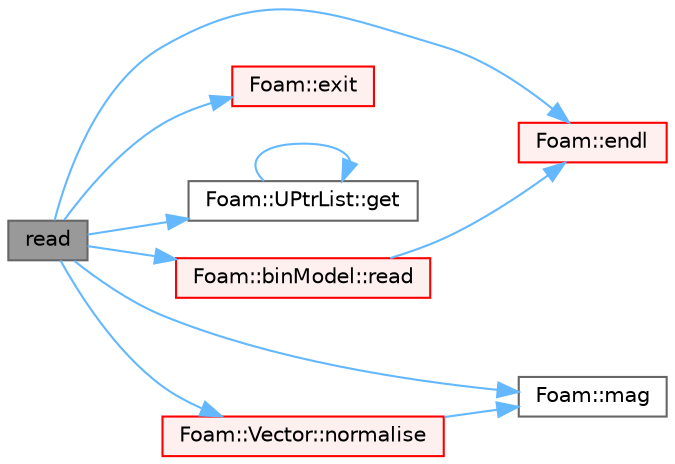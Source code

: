 digraph "read"
{
 // LATEX_PDF_SIZE
  bgcolor="transparent";
  edge [fontname=Helvetica,fontsize=10,labelfontname=Helvetica,labelfontsize=10];
  node [fontname=Helvetica,fontsize=10,shape=box,height=0.2,width=0.4];
  rankdir="LR";
  Node1 [id="Node000001",label="read",height=0.2,width=0.4,color="gray40", fillcolor="grey60", style="filled", fontcolor="black",tooltip=" "];
  Node1 -> Node2 [id="edge1_Node000001_Node000002",color="steelblue1",style="solid",tooltip=" "];
  Node2 [id="Node000002",label="Foam::endl",height=0.2,width=0.4,color="red", fillcolor="#FFF0F0", style="filled",URL="$namespaceFoam.html#a7d5eca45a323264dc5fe811500ebda47",tooltip=" "];
  Node1 -> Node6 [id="edge2_Node000001_Node000006",color="steelblue1",style="solid",tooltip=" "];
  Node6 [id="Node000006",label="Foam::exit",height=0.2,width=0.4,color="red", fillcolor="#FFF0F0", style="filled",URL="$namespaceFoam.html#ae0529b088aefc9f83b89dce5c31fda64",tooltip=" "];
  Node1 -> Node8 [id="edge3_Node000001_Node000008",color="steelblue1",style="solid",tooltip=" "];
  Node8 [id="Node000008",label="Foam::UPtrList::get",height=0.2,width=0.4,color="grey40", fillcolor="white", style="filled",URL="$classFoam_1_1UPtrList.html#a8ea8e819eb4da035ba40fb95de8e94d3",tooltip=" "];
  Node8 -> Node8 [id="edge4_Node000008_Node000008",color="steelblue1",style="solid",tooltip=" "];
  Node1 -> Node9 [id="edge5_Node000001_Node000009",color="steelblue1",style="solid",tooltip=" "];
  Node9 [id="Node000009",label="Foam::mag",height=0.2,width=0.4,color="grey40", fillcolor="white", style="filled",URL="$namespaceFoam.html#a8ac5b57f98f906c36b8a4e989a77dbba",tooltip=" "];
  Node1 -> Node10 [id="edge6_Node000001_Node000010",color="steelblue1",style="solid",tooltip=" "];
  Node10 [id="Node000010",label="Foam::Vector::normalise",height=0.2,width=0.4,color="red", fillcolor="#FFF0F0", style="filled",URL="$classFoam_1_1Vector.html#a72c67d0ebae583e2cb784f255d8b9a64",tooltip=" "];
  Node10 -> Node9 [id="edge7_Node000010_Node000009",color="steelblue1",style="solid",tooltip=" "];
  Node1 -> Node12 [id="edge8_Node000001_Node000012",color="steelblue1",style="solid",tooltip=" "];
  Node12 [id="Node000012",label="Foam::binModel::read",height=0.2,width=0.4,color="red", fillcolor="#FFF0F0", style="filled",URL="$classFoam_1_1binModel.html#a6ce0c64db98eb6144d363dbfc86104eb",tooltip=" "];
  Node12 -> Node2 [id="edge9_Node000012_Node000002",color="steelblue1",style="solid",tooltip=" "];
}
